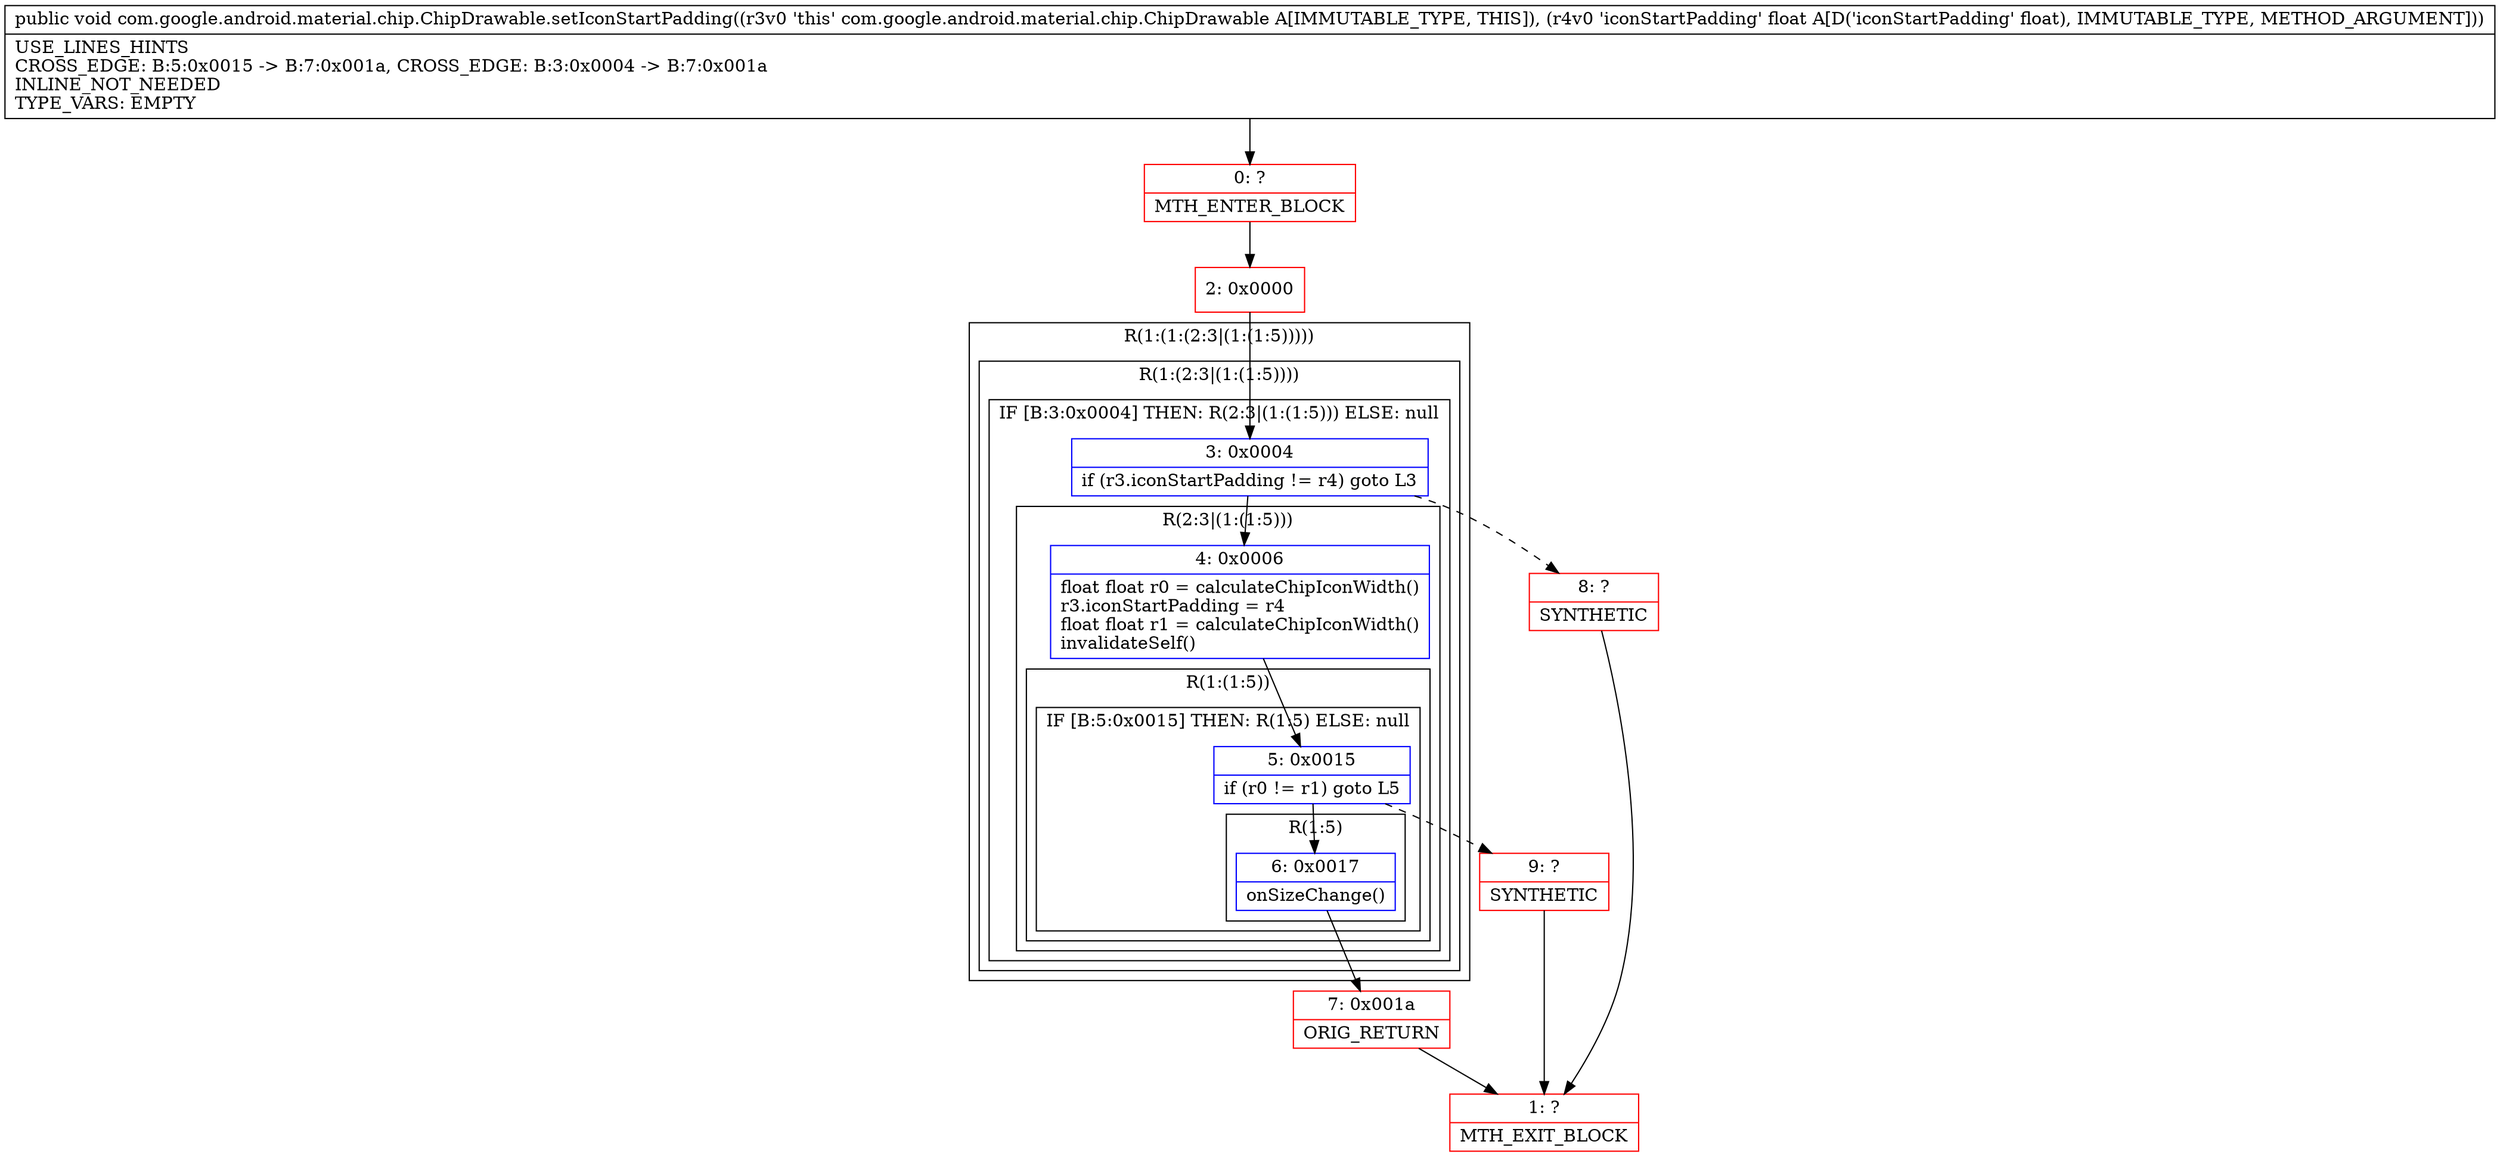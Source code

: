 digraph "CFG forcom.google.android.material.chip.ChipDrawable.setIconStartPadding(F)V" {
subgraph cluster_Region_1387123014 {
label = "R(1:(1:(2:3|(1:(1:5)))))";
node [shape=record,color=blue];
subgraph cluster_Region_872296766 {
label = "R(1:(2:3|(1:(1:5))))";
node [shape=record,color=blue];
subgraph cluster_IfRegion_596557839 {
label = "IF [B:3:0x0004] THEN: R(2:3|(1:(1:5))) ELSE: null";
node [shape=record,color=blue];
Node_3 [shape=record,label="{3\:\ 0x0004|if (r3.iconStartPadding != r4) goto L3\l}"];
subgraph cluster_Region_1067910298 {
label = "R(2:3|(1:(1:5)))";
node [shape=record,color=blue];
Node_4 [shape=record,label="{4\:\ 0x0006|float float r0 = calculateChipIconWidth()\lr3.iconStartPadding = r4\lfloat float r1 = calculateChipIconWidth()\linvalidateSelf()\l}"];
subgraph cluster_Region_1444040417 {
label = "R(1:(1:5))";
node [shape=record,color=blue];
subgraph cluster_IfRegion_114173175 {
label = "IF [B:5:0x0015] THEN: R(1:5) ELSE: null";
node [shape=record,color=blue];
Node_5 [shape=record,label="{5\:\ 0x0015|if (r0 != r1) goto L5\l}"];
subgraph cluster_Region_1779008132 {
label = "R(1:5)";
node [shape=record,color=blue];
Node_6 [shape=record,label="{6\:\ 0x0017|onSizeChange()\l}"];
}
}
}
}
}
}
}
Node_0 [shape=record,color=red,label="{0\:\ ?|MTH_ENTER_BLOCK\l}"];
Node_2 [shape=record,color=red,label="{2\:\ 0x0000}"];
Node_7 [shape=record,color=red,label="{7\:\ 0x001a|ORIG_RETURN\l}"];
Node_1 [shape=record,color=red,label="{1\:\ ?|MTH_EXIT_BLOCK\l}"];
Node_9 [shape=record,color=red,label="{9\:\ ?|SYNTHETIC\l}"];
Node_8 [shape=record,color=red,label="{8\:\ ?|SYNTHETIC\l}"];
MethodNode[shape=record,label="{public void com.google.android.material.chip.ChipDrawable.setIconStartPadding((r3v0 'this' com.google.android.material.chip.ChipDrawable A[IMMUTABLE_TYPE, THIS]), (r4v0 'iconStartPadding' float A[D('iconStartPadding' float), IMMUTABLE_TYPE, METHOD_ARGUMENT]))  | USE_LINES_HINTS\lCROSS_EDGE: B:5:0x0015 \-\> B:7:0x001a, CROSS_EDGE: B:3:0x0004 \-\> B:7:0x001a\lINLINE_NOT_NEEDED\lTYPE_VARS: EMPTY\l}"];
MethodNode -> Node_0;Node_3 -> Node_4;
Node_3 -> Node_8[style=dashed];
Node_4 -> Node_5;
Node_5 -> Node_6;
Node_5 -> Node_9[style=dashed];
Node_6 -> Node_7;
Node_0 -> Node_2;
Node_2 -> Node_3;
Node_7 -> Node_1;
Node_9 -> Node_1;
Node_8 -> Node_1;
}

